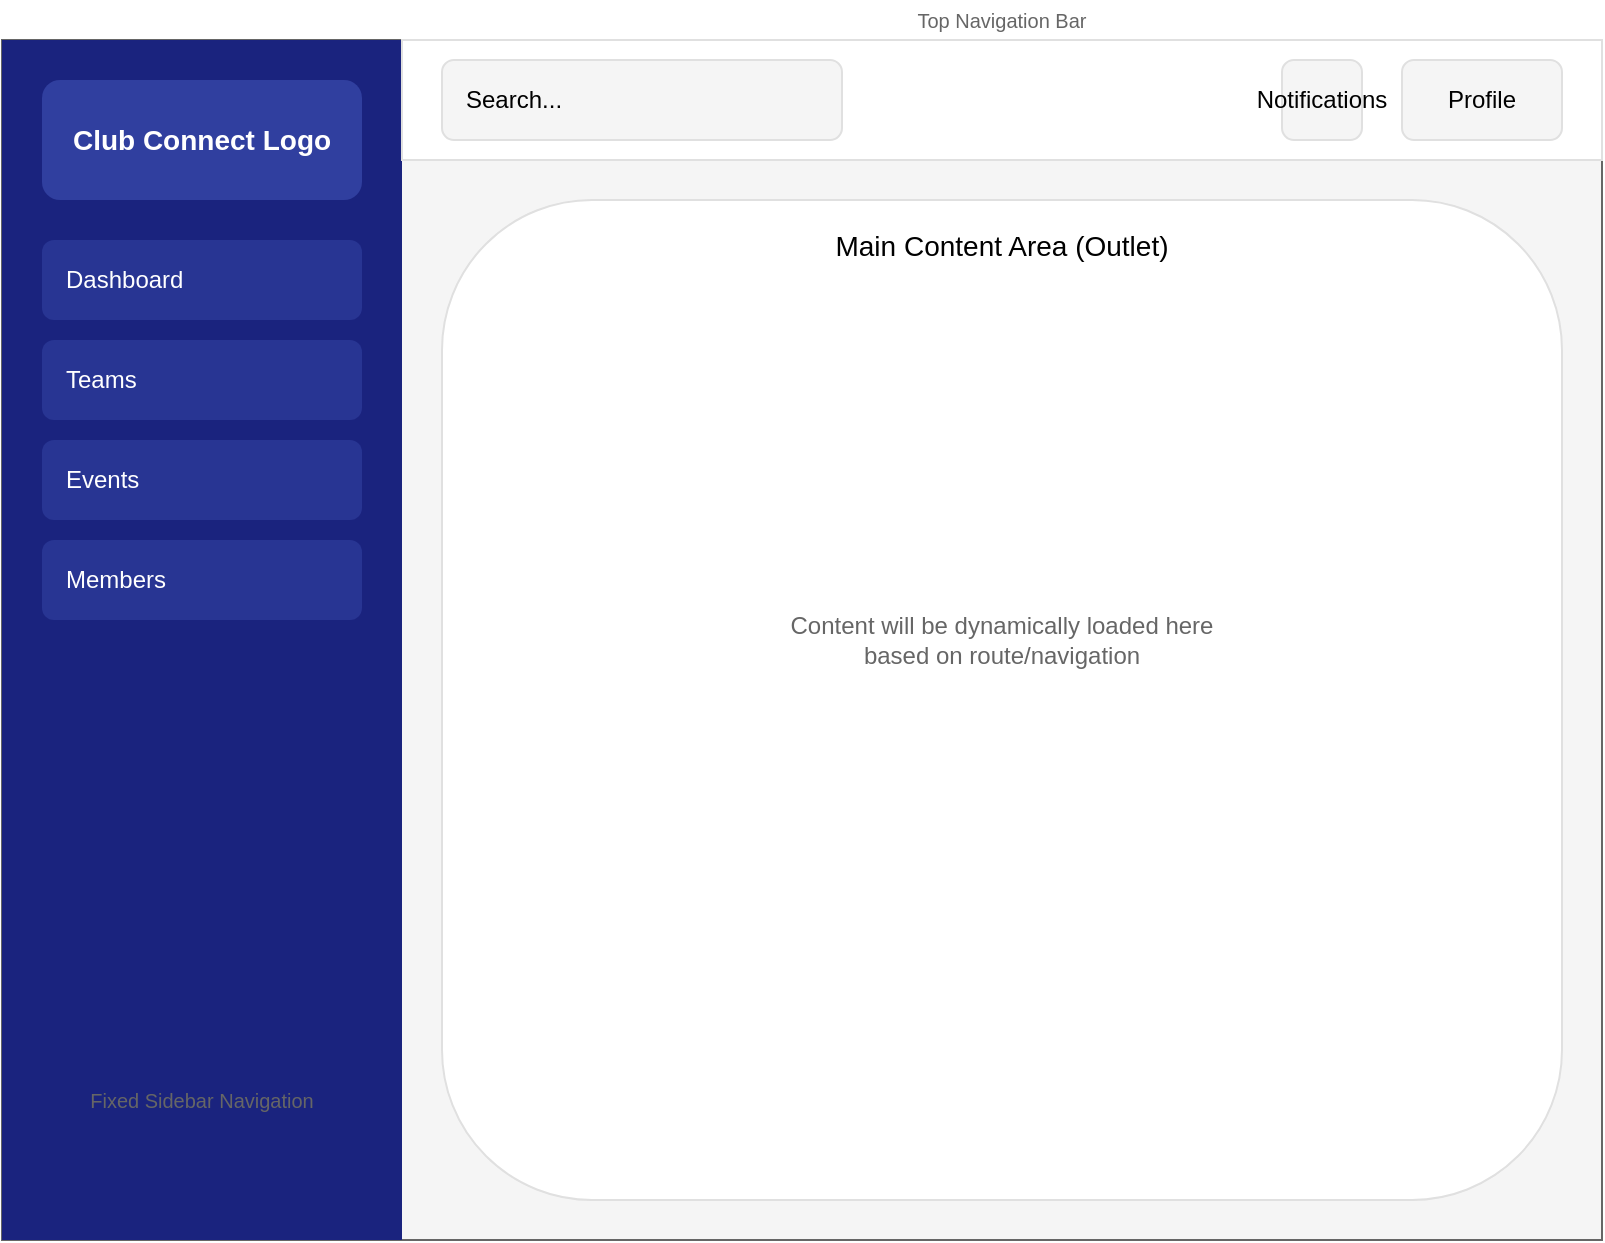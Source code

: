 <mxfile>
    <diagram id="k71Dr1M4Yy5hHqV58eGu" name="Page-1">
        <mxGraphModel dx="717" dy="599" grid="1" gridSize="10" guides="1" tooltips="1" connect="1" arrows="1" fold="1" page="1" pageScale="1" pageWidth="850" pageHeight="1100" math="0" shadow="0">
            <root>
                <mxCell id="0"/>
                <mxCell id="1" parent="0"/>
                <mxCell id="2" value="" style="rounded=0;whiteSpace=wrap;html=1;fillColor=#f5f5f5;strokeColor=#666666;" parent="1" vertex="1">
                    <mxGeometry x="40" y="40" width="800" height="600" as="geometry"/>
                </mxCell>
                <mxCell id="3" value="" style="rounded=0;whiteSpace=wrap;html=1;fillColor=#1a237e;strokeColor=none;" parent="1" vertex="1">
                    <mxGeometry x="40" y="40" width="200" height="600" as="geometry"/>
                </mxCell>
                <mxCell id="4" value="Club Connect Logo" style="rounded=1;whiteSpace=wrap;html=1;fillColor=#303f9f;strokeColor=none;fontColor=#ffffff;fontSize=14;fontStyle=1" parent="1" vertex="1">
                    <mxGeometry x="60" y="60" width="160" height="60" as="geometry"/>
                </mxCell>
                <mxCell id="5" value="Dashboard" style="rounded=1;whiteSpace=wrap;html=1;align=left;spacingLeft=10;fillColor=#283593;strokeColor=none;fontColor=#ffffff;" parent="1" vertex="1">
                    <mxGeometry x="60" y="140" width="160" height="40" as="geometry"/>
                </mxCell>
                <mxCell id="6" value="Teams" style="rounded=1;whiteSpace=wrap;html=1;align=left;spacingLeft=10;fillColor=#283593;strokeColor=none;fontColor=#ffffff;" parent="1" vertex="1">
                    <mxGeometry x="60" y="190" width="160" height="40" as="geometry"/>
                </mxCell>
                <mxCell id="7" value="Events" style="rounded=1;whiteSpace=wrap;html=1;align=left;spacingLeft=10;fillColor=#283593;strokeColor=none;fontColor=#ffffff;" parent="1" vertex="1">
                    <mxGeometry x="60" y="240" width="160" height="40" as="geometry"/>
                </mxCell>
                <mxCell id="8" value="Members" style="rounded=1;whiteSpace=wrap;html=1;align=left;spacingLeft=10;fillColor=#283593;strokeColor=none;fontColor=#ffffff;" parent="1" vertex="1">
                    <mxGeometry x="60" y="290" width="160" height="40" as="geometry"/>
                </mxCell>
                <mxCell id="9" value="" style="rounded=0;whiteSpace=wrap;html=1;fillColor=#ffffff;strokeColor=#e0e0e0;" parent="1" vertex="1">
                    <mxGeometry x="240" y="40" width="600" height="60" as="geometry"/>
                </mxCell>
                <mxCell id="10" value="Search..." style="rounded=1;whiteSpace=wrap;html=1;align=left;spacingLeft=10;fillColor=#f5f5f5;strokeColor=#e0e0e0;fontColor=#000000;" parent="1" vertex="1">
                    <mxGeometry x="260" y="50" width="200" height="40" as="geometry"/>
                </mxCell>
                <mxCell id="11" value="Notifications" style="rounded=1;whiteSpace=wrap;html=1;fillColor=#f5f5f5;strokeColor=#e0e0e0;fontColor=#000000;" parent="1" vertex="1">
                    <mxGeometry x="680" y="50" width="40" height="40" as="geometry"/>
                </mxCell>
                <mxCell id="12" value="Profile" style="rounded=1;whiteSpace=wrap;html=1;fillColor=#f5f5f5;strokeColor=#e0e0e0;fontColor=#000000;" parent="1" vertex="1">
                    <mxGeometry x="740" y="50" width="80" height="40" as="geometry"/>
                </mxCell>
                <mxCell id="13" value="Main Content Area (Outlet)" style="rounded=1;whiteSpace=wrap;html=1;fillColor=#ffffff;strokeColor=#e0e0e0;fontSize=14;verticalAlign=top;spacing=10;" parent="1" vertex="1">
                    <mxGeometry x="260" y="120" width="560" height="500" as="geometry"/>
                </mxCell>
                <mxCell id="14" value="Content will be dynamically loaded here&#10;based on route/navigation" style="text;html=1;strokeColor=none;fillColor=none;align=center;verticalAlign=middle;whiteSpace=wrap;rounded=0;fontSize=12;fontColor=#666666;" parent="1" vertex="1">
                    <mxGeometry x="280" y="320" width="520" height="40" as="geometry"/>
                </mxCell>
                <mxCell id="15" value="Fixed Sidebar Navigation" style="text;html=1;strokeColor=none;fillColor=none;align=center;verticalAlign=middle;whiteSpace=wrap;rounded=0;fontSize=10;fontColor=#666666;" parent="1" vertex="1">
                    <mxGeometry x="60" y="560" width="160" height="20" as="geometry"/>
                </mxCell>
                <mxCell id="16" value="Top Navigation Bar" style="text;html=1;strokeColor=none;fillColor=none;align=center;verticalAlign=middle;whiteSpace=wrap;rounded=0;fontSize=10;fontColor=#666666;" parent="1" vertex="1">
                    <mxGeometry x="460" y="20" width="160" height="20" as="geometry"/>
                </mxCell>
            </root>
        </mxGraphModel>
    </diagram>
</mxfile>